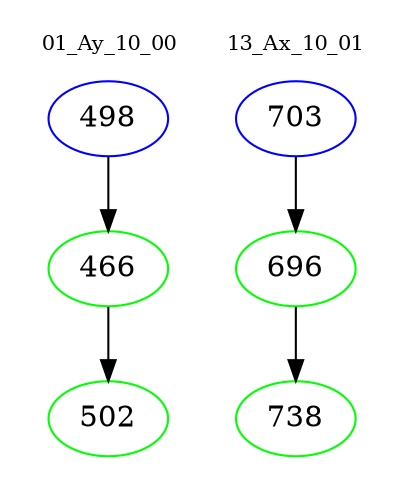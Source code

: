 digraph{
subgraph cluster_0 {
color = white
label = "01_Ay_10_00";
fontsize=10;
T0_498 [label="498", color="blue"]
T0_498 -> T0_466 [color="black"]
T0_466 [label="466", color="green"]
T0_466 -> T0_502 [color="black"]
T0_502 [label="502", color="green"]
}
subgraph cluster_1 {
color = white
label = "13_Ax_10_01";
fontsize=10;
T1_703 [label="703", color="blue"]
T1_703 -> T1_696 [color="black"]
T1_696 [label="696", color="green"]
T1_696 -> T1_738 [color="black"]
T1_738 [label="738", color="green"]
}
}
